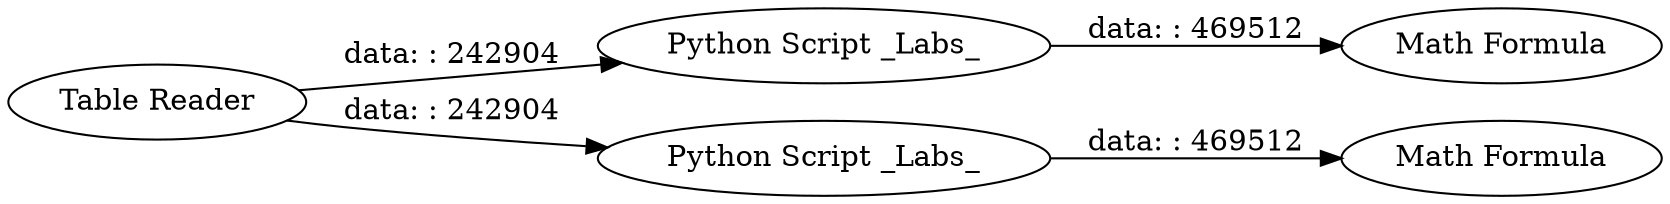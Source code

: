 digraph {
	"7207751005111604674_28" [label="Table Reader"]
	"7207751005111604674_24" [label="Math Formula"]
	"7207751005111604674_22" [label="Python Script _Labs_"]
	"7207751005111604674_20" [label="Python Script _Labs_"]
	"7207751005111604674_23" [label="Math Formula"]
	"7207751005111604674_28" -> "7207751005111604674_22" [label="data: : 242904"]
	"7207751005111604674_20" -> "7207751005111604674_24" [label="data: : 469512"]
	"7207751005111604674_28" -> "7207751005111604674_20" [label="data: : 242904"]
	"7207751005111604674_22" -> "7207751005111604674_23" [label="data: : 469512"]
	rankdir=LR
}
